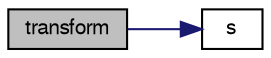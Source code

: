 digraph "transform"
{
  bgcolor="transparent";
  edge [fontname="FreeSans",fontsize="10",labelfontname="FreeSans",labelfontsize="10"];
  node [fontname="FreeSans",fontsize="10",shape=record];
  rankdir="LR";
  Node128667 [label="transform",height=0.2,width=0.4,color="black", fillcolor="grey75", style="filled", fontcolor="black"];
  Node128667 -> Node128668 [color="midnightblue",fontsize="10",style="solid",fontname="FreeSans"];
  Node128668 [label="s",height=0.2,width=0.4,color="black",URL="$a18905.html#abb9c4233033fad2ad0206cd4adad3b9f"];
}
